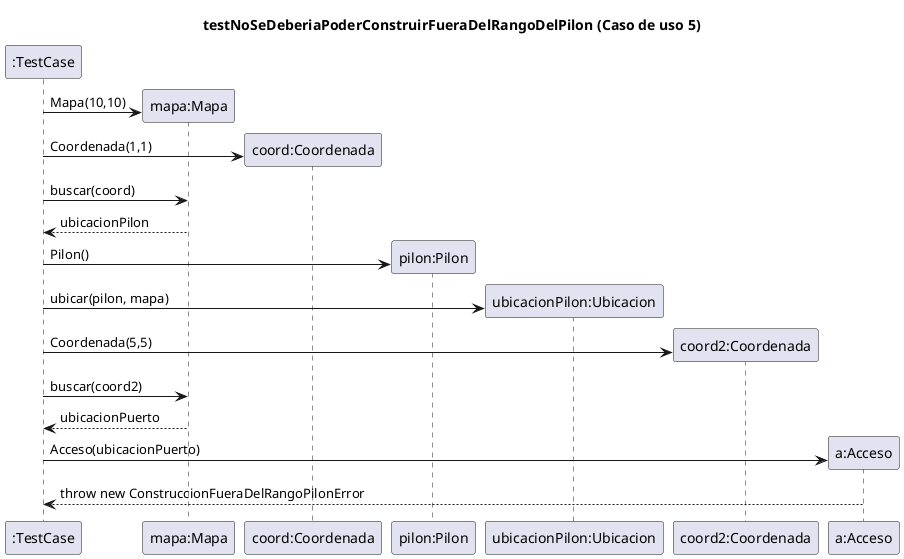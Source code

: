 @startuml

title testNoSeDeberiaPoderConstruirFueraDelRangoDelPilon (Caso de uso 5)

create ":TestCase"
create "mapa:Mapa"
":TestCase" -> "mapa:Mapa":Mapa(10,10)
create "coord:Coordenada"
":TestCase" -> "coord:Coordenada":Coordenada(1,1)
":TestCase" -> "mapa:Mapa":buscar(coord)
return ubicacionPilon
create "pilon:Pilon"
":TestCase" -> "pilon:Pilon":Pilon()
create "ubicacionPilon:Ubicacion"
":TestCase" -> "ubicacionPilon:Ubicacion":ubicar(pilon, mapa)
create "coord2:Coordenada"
":TestCase" -> "coord2:Coordenada":Coordenada(5,5)
":TestCase" -> "mapa:Mapa":buscar(coord2)
return ubicacionPuerto
create "a:Acceso"
":TestCase" -> "a:Acceso":Acceso(ubicacionPuerto)
"a:Acceso" --> ":TestCase": throw new ConstruccionFueraDelRangoPilonError


@enduml
